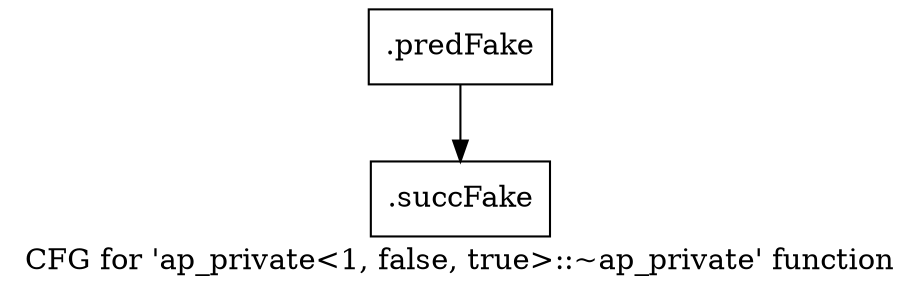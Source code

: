 digraph "CFG for 'ap_private\<1, false, true\>::~ap_private' function" {
	label="CFG for 'ap_private\<1, false, true\>::~ap_private' function";

	Node0x46ee5b0 [shape=record,filename="",linenumber="",label="{.predFake}"];
	Node0x46ee5b0 -> Node0x47e7f10[ callList="" memoryops="" filename="/media/miguel/NewVolume/Linux/Xilinx/Vitis_HLS/2020.2/include/etc/ap_private.h" execusionnum="709"];
	Node0x47e7f10 [shape=record,filename="/media/miguel/NewVolume/Linux/Xilinx/Vitis_HLS/2020.2/include/etc/ap_private.h",linenumber="1752",label="{.succFake}"];
}
